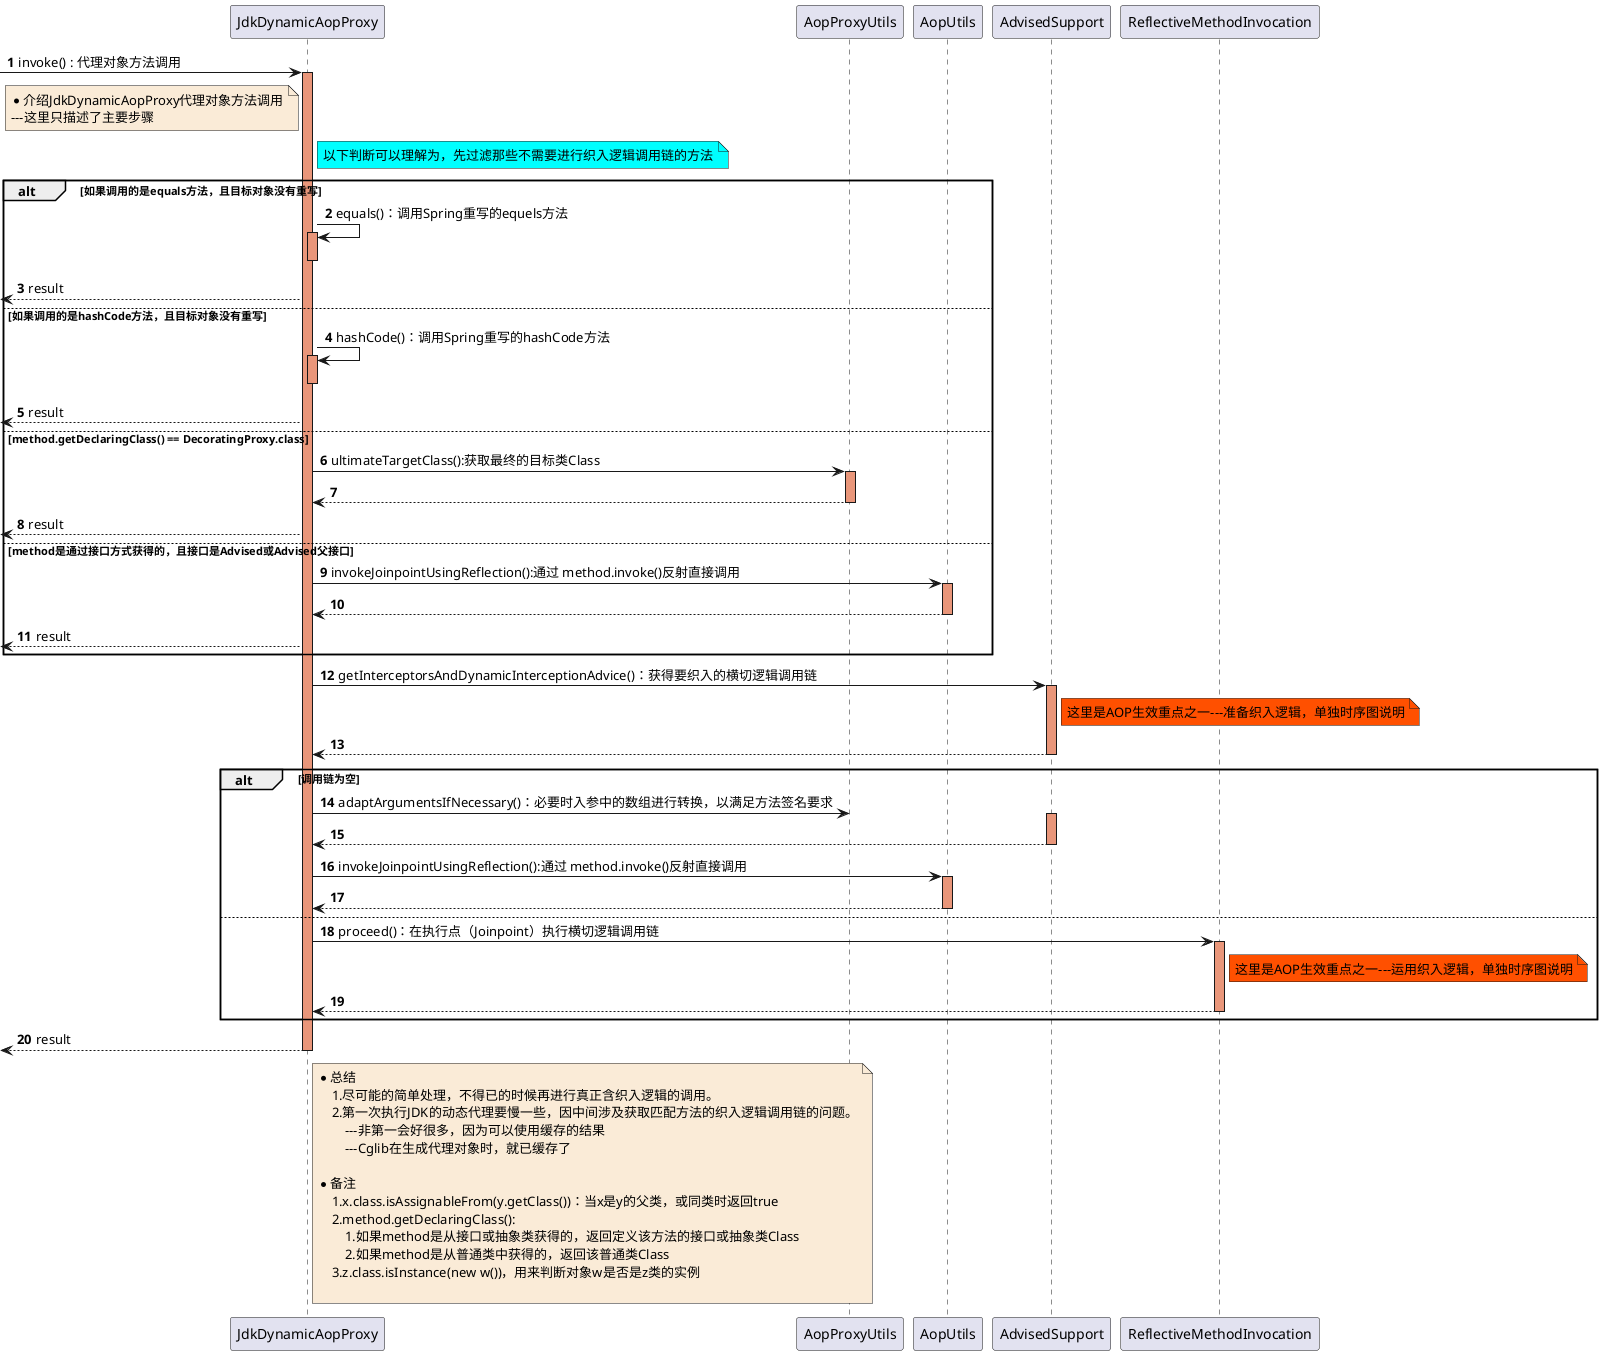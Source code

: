 @startuml

autonumber

-> JdkDynamicAopProxy: invoke() : 代理对象方法调用

note left of JdkDynamicAopProxy #FAEBD7
    *介绍JdkDynamicAopProxy代理对象方法调用
    ---这里只描述了主要步骤
end note
activate JdkDynamicAopProxy #DarkSalmon
    note right of JdkDynamicAopProxy #aqua
        以下判断可以理解为，先过滤那些不需要进行织入逻辑调用链的方法
    end note

    alt 如果调用的是equals方法，且目标对象没有重写
        JdkDynamicAopProxy-> JdkDynamicAopProxy:equals()：调用Spring重写的equels方法
        activate JdkDynamicAopProxy #DarkSalmon
        deactivate JdkDynamicAopProxy

<-- JdkDynamicAopProxy : result
    else 如果调用的是hashCode方法，且目标对象没有重写
        JdkDynamicAopProxy-> JdkDynamicAopProxy:hashCode()：调用Spring重写的hashCode方法
        activate JdkDynamicAopProxy #DarkSalmon
        deactivate JdkDynamicAopProxy
<-- JdkDynamicAopProxy : result

    else method.getDeclaringClass() == DecoratingProxy.class
        JdkDynamicAopProxy-> AopProxyUtils:ultimateTargetClass():获取最终的目标类Class
        activate AopProxyUtils #DarkSalmon
        AopProxyUtils --> JdkDynamicAopProxy
        deactivate AopProxyUtils
<-- JdkDynamicAopProxy : result
    else method是通过接口方式获得的，且接口是Advised或Advised父接口
        JdkDynamicAopProxy-> AopUtils:invokeJoinpointUsingReflection():通过 method.invoke()反射直接调用
        activate AopUtils #DarkSalmon
        AopUtils --> JdkDynamicAopProxy
        deactivate AopUtils
<-- JdkDynamicAopProxy : result
    end

    JdkDynamicAopProxy-> AdvisedSupport:getInterceptorsAndDynamicInterceptionAdvice()：获得要织入的横切逻辑调用链
    activate AdvisedSupport #DarkSalmon
        note right of AdvisedSupport #FF5000
           这里是AOP生效重点之一---准备织入逻辑，单独时序图说明
        end note
    AdvisedSupport --> JdkDynamicAopProxy
    deactivate AdvisedSupport

    alt 调用链为空
        JdkDynamicAopProxy-> AopProxyUtils:adaptArgumentsIfNecessary()：必要时入参中的数组进行转换，以满足方法签名要求
        activate AdvisedSupport #DarkSalmon
        AdvisedSupport --> JdkDynamicAopProxy
        deactivate AdvisedSupport

        JdkDynamicAopProxy-> AopUtils:invokeJoinpointUsingReflection():通过 method.invoke()反射直接调用
        activate AopUtils #DarkSalmon
        AopUtils --> JdkDynamicAopProxy
        deactivate AopUtils

    else

        JdkDynamicAopProxy-> ReflectiveMethodInvocation:proceed()：在执行点（Joinpoint）执行横切逻辑调用链
        activate ReflectiveMethodInvocation #DarkSalmon
            note right of ReflectiveMethodInvocation #FF5000
                这里是AOP生效重点之一---运用织入逻辑，单独时序图说明
            end note
        ReflectiveMethodInvocation --> JdkDynamicAopProxy
        deactivate ReflectiveMethodInvocation

    end

<-- JdkDynamicAopProxy : result
deactivate JdkDynamicAopProxy

note right of JdkDynamicAopProxy #FAEBD7
*总结
    1.尽可能的简单处理，不得已的时候再进行真正含织入逻辑的调用。
    2.第一次执行JDK的动态代理要慢一些，因中间涉及获取匹配方法的织入逻辑调用链的问题。
        ---非第一会好很多，因为可以使用缓存的结果
        ---Cglib在生成代理对象时，就已缓存了

*备注
    1.x.class.isAssignableFrom(y.getClass())：当x是y的父类，或同类时返回true
    2.method.getDeclaringClass():
        1.如果method是从接口或抽象类获得的，返回定义该方法的接口或抽象类Class
        2.如果method是从普通类中获得的，返回该普通类Class
    3.z.class.isInstance(new w())，用来判断对象w是否是z类的实例

end note

@enduml
